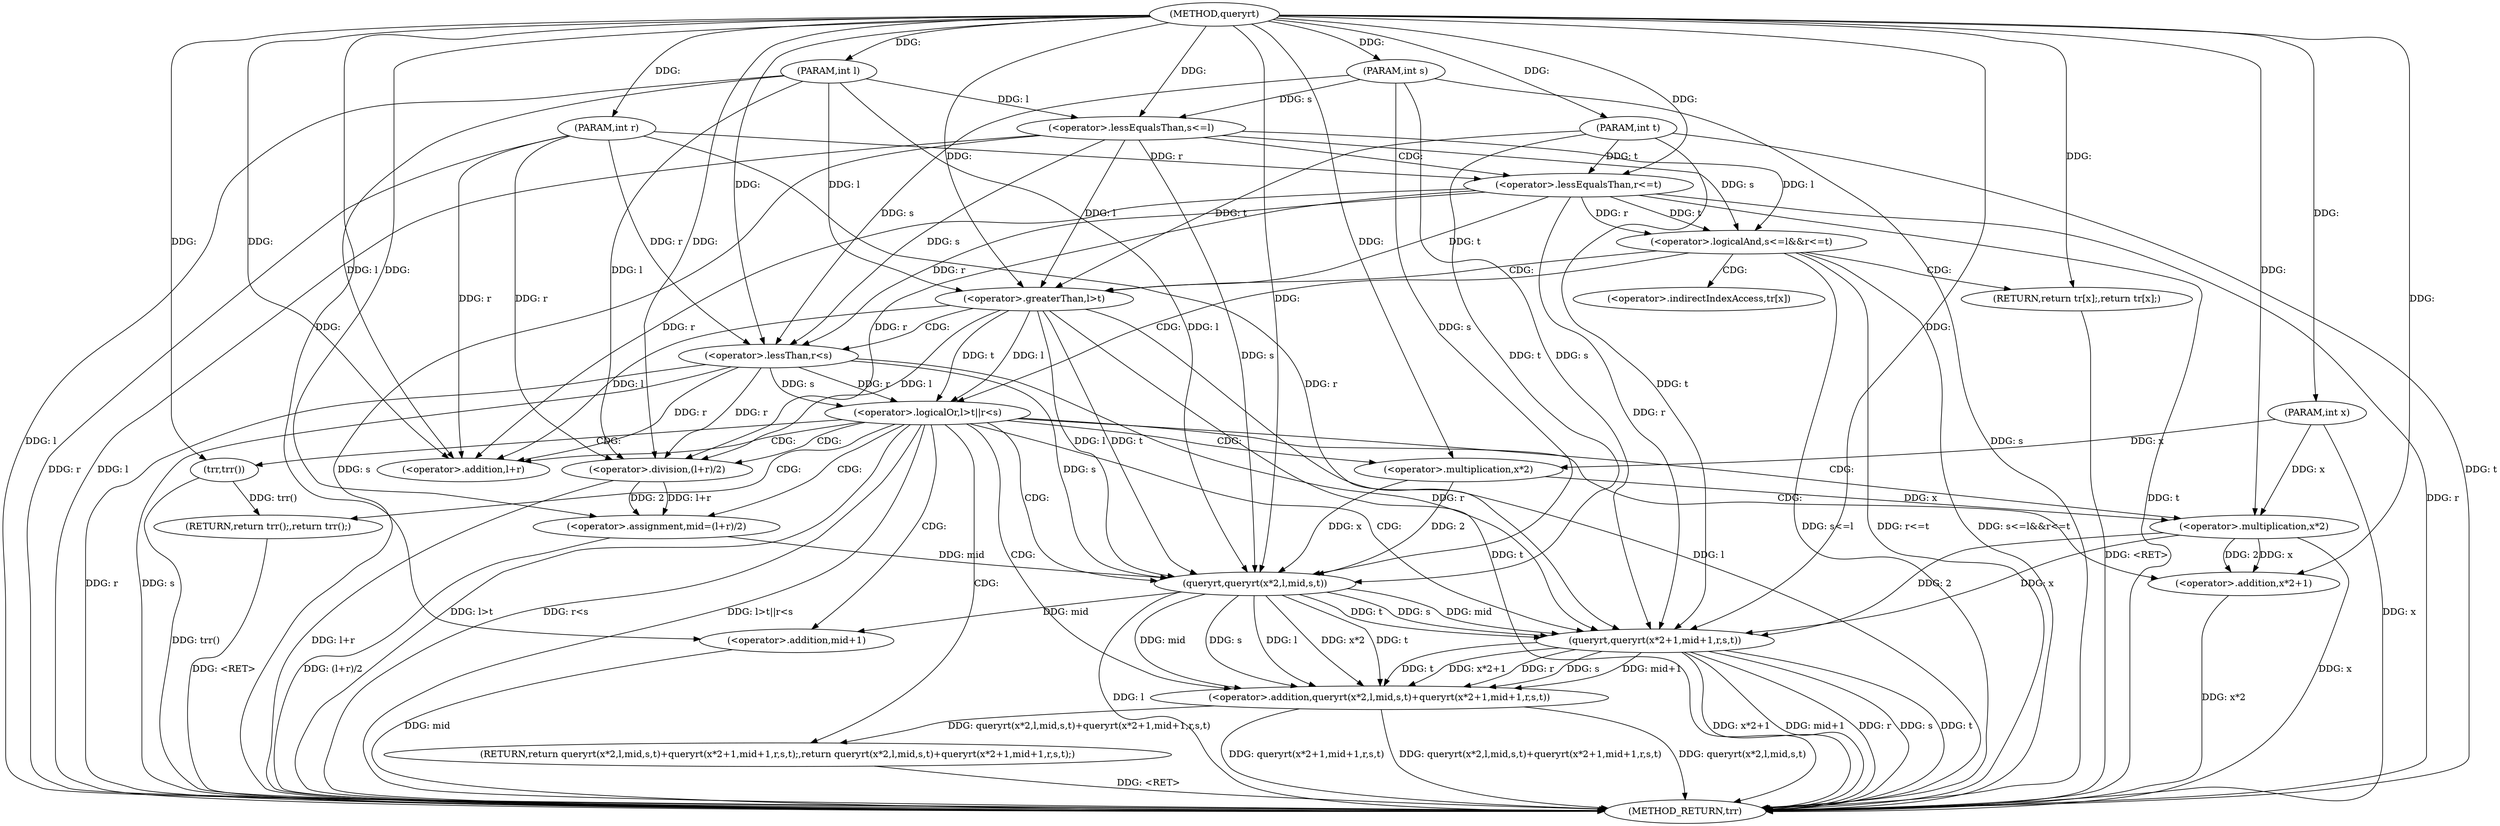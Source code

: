 digraph "queryrt" {  
"1001016" [label = "(METHOD,queryrt)" ]
"1001075" [label = "(METHOD_RETURN,trr)" ]
"1001017" [label = "(PARAM,int x)" ]
"1001018" [label = "(PARAM,int l)" ]
"1001019" [label = "(PARAM,int r)" ]
"1001020" [label = "(PARAM,int s)" ]
"1001021" [label = "(PARAM,int t)" ]
"1001046" [label = "(<operator>.assignment,mid=(l+r)/2)" ]
"1001053" [label = "(RETURN,return queryrt(x*2,l,mid,s,t)+queryrt(x*2+1,mid+1,r,s,t);,return queryrt(x*2,l,mid,s,t)+queryrt(x*2+1,mid+1,r,s,t);)" ]
"1001024" [label = "(<operator>.logicalAnd,s<=l&&r<=t)" ]
"1001031" [label = "(RETURN,return tr[x];,return tr[x];)" ]
"1001036" [label = "(<operator>.logicalOr,l>t||r<s)" ]
"1001043" [label = "(RETURN,return trr();,return trr();)" ]
"1001054" [label = "(<operator>.addition,queryrt(x*2,l,mid,s,t)+queryrt(x*2+1,mid+1,r,s,t))" ]
"1001044" [label = "(trr,trr())" ]
"1001048" [label = "(<operator>.division,(l+r)/2)" ]
"1001025" [label = "(<operator>.lessEqualsThan,s<=l)" ]
"1001028" [label = "(<operator>.lessEqualsThan,r<=t)" ]
"1001037" [label = "(<operator>.greaterThan,l>t)" ]
"1001040" [label = "(<operator>.lessThan,r<s)" ]
"1001049" [label = "(<operator>.addition,l+r)" ]
"1001055" [label = "(queryrt,queryrt(x*2,l,mid,s,t))" ]
"1001063" [label = "(queryrt,queryrt(x*2+1,mid+1,r,s,t))" ]
"1001056" [label = "(<operator>.multiplication,x*2)" ]
"1001064" [label = "(<operator>.addition,x*2+1)" ]
"1001069" [label = "(<operator>.addition,mid+1)" ]
"1001065" [label = "(<operator>.multiplication,x*2)" ]
"1001032" [label = "(<operator>.indirectIndexAccess,tr[x])" ]
  "1001053" -> "1001075"  [ label = "DDG: <RET>"] 
  "1001017" -> "1001075"  [ label = "DDG: x"] 
  "1001018" -> "1001075"  [ label = "DDG: l"] 
  "1001019" -> "1001075"  [ label = "DDG: r"] 
  "1001020" -> "1001075"  [ label = "DDG: s"] 
  "1001021" -> "1001075"  [ label = "DDG: t"] 
  "1001025" -> "1001075"  [ label = "DDG: s"] 
  "1001025" -> "1001075"  [ label = "DDG: l"] 
  "1001024" -> "1001075"  [ label = "DDG: s<=l"] 
  "1001028" -> "1001075"  [ label = "DDG: r"] 
  "1001028" -> "1001075"  [ label = "DDG: t"] 
  "1001024" -> "1001075"  [ label = "DDG: r<=t"] 
  "1001024" -> "1001075"  [ label = "DDG: s<=l&&r<=t"] 
  "1001037" -> "1001075"  [ label = "DDG: l"] 
  "1001037" -> "1001075"  [ label = "DDG: t"] 
  "1001036" -> "1001075"  [ label = "DDG: l>t"] 
  "1001040" -> "1001075"  [ label = "DDG: r"] 
  "1001040" -> "1001075"  [ label = "DDG: s"] 
  "1001036" -> "1001075"  [ label = "DDG: r<s"] 
  "1001036" -> "1001075"  [ label = "DDG: l>t||r<s"] 
  "1001048" -> "1001075"  [ label = "DDG: l+r"] 
  "1001046" -> "1001075"  [ label = "DDG: (l+r)/2"] 
  "1001055" -> "1001075"  [ label = "DDG: l"] 
  "1001054" -> "1001075"  [ label = "DDG: queryrt(x*2,l,mid,s,t)"] 
  "1001065" -> "1001075"  [ label = "DDG: x"] 
  "1001064" -> "1001075"  [ label = "DDG: x*2"] 
  "1001063" -> "1001075"  [ label = "DDG: x*2+1"] 
  "1001069" -> "1001075"  [ label = "DDG: mid"] 
  "1001063" -> "1001075"  [ label = "DDG: mid+1"] 
  "1001063" -> "1001075"  [ label = "DDG: r"] 
  "1001063" -> "1001075"  [ label = "DDG: s"] 
  "1001063" -> "1001075"  [ label = "DDG: t"] 
  "1001054" -> "1001075"  [ label = "DDG: queryrt(x*2+1,mid+1,r,s,t)"] 
  "1001054" -> "1001075"  [ label = "DDG: queryrt(x*2,l,mid,s,t)+queryrt(x*2+1,mid+1,r,s,t)"] 
  "1001044" -> "1001075"  [ label = "DDG: trr()"] 
  "1001043" -> "1001075"  [ label = "DDG: <RET>"] 
  "1001031" -> "1001075"  [ label = "DDG: <RET>"] 
  "1001016" -> "1001017"  [ label = "DDG: "] 
  "1001016" -> "1001018"  [ label = "DDG: "] 
  "1001016" -> "1001019"  [ label = "DDG: "] 
  "1001016" -> "1001020"  [ label = "DDG: "] 
  "1001016" -> "1001021"  [ label = "DDG: "] 
  "1001048" -> "1001046"  [ label = "DDG: l+r"] 
  "1001048" -> "1001046"  [ label = "DDG: 2"] 
  "1001054" -> "1001053"  [ label = "DDG: queryrt(x*2,l,mid,s,t)+queryrt(x*2+1,mid+1,r,s,t)"] 
  "1001016" -> "1001031"  [ label = "DDG: "] 
  "1001044" -> "1001043"  [ label = "DDG: trr()"] 
  "1001016" -> "1001046"  [ label = "DDG: "] 
  "1001055" -> "1001054"  [ label = "DDG: mid"] 
  "1001055" -> "1001054"  [ label = "DDG: s"] 
  "1001055" -> "1001054"  [ label = "DDG: l"] 
  "1001055" -> "1001054"  [ label = "DDG: x*2"] 
  "1001055" -> "1001054"  [ label = "DDG: t"] 
  "1001063" -> "1001054"  [ label = "DDG: mid+1"] 
  "1001063" -> "1001054"  [ label = "DDG: t"] 
  "1001063" -> "1001054"  [ label = "DDG: x*2+1"] 
  "1001063" -> "1001054"  [ label = "DDG: r"] 
  "1001063" -> "1001054"  [ label = "DDG: s"] 
  "1001025" -> "1001024"  [ label = "DDG: l"] 
  "1001025" -> "1001024"  [ label = "DDG: s"] 
  "1001028" -> "1001024"  [ label = "DDG: r"] 
  "1001028" -> "1001024"  [ label = "DDG: t"] 
  "1001037" -> "1001036"  [ label = "DDG: l"] 
  "1001037" -> "1001036"  [ label = "DDG: t"] 
  "1001040" -> "1001036"  [ label = "DDG: s"] 
  "1001040" -> "1001036"  [ label = "DDG: r"] 
  "1001016" -> "1001044"  [ label = "DDG: "] 
  "1001028" -> "1001048"  [ label = "DDG: r"] 
  "1001040" -> "1001048"  [ label = "DDG: r"] 
  "1001019" -> "1001048"  [ label = "DDG: r"] 
  "1001016" -> "1001048"  [ label = "DDG: "] 
  "1001037" -> "1001048"  [ label = "DDG: l"] 
  "1001018" -> "1001048"  [ label = "DDG: l"] 
  "1001020" -> "1001025"  [ label = "DDG: s"] 
  "1001016" -> "1001025"  [ label = "DDG: "] 
  "1001018" -> "1001025"  [ label = "DDG: l"] 
  "1001019" -> "1001028"  [ label = "DDG: r"] 
  "1001016" -> "1001028"  [ label = "DDG: "] 
  "1001021" -> "1001028"  [ label = "DDG: t"] 
  "1001025" -> "1001037"  [ label = "DDG: l"] 
  "1001018" -> "1001037"  [ label = "DDG: l"] 
  "1001016" -> "1001037"  [ label = "DDG: "] 
  "1001028" -> "1001037"  [ label = "DDG: t"] 
  "1001021" -> "1001037"  [ label = "DDG: t"] 
  "1001028" -> "1001040"  [ label = "DDG: r"] 
  "1001019" -> "1001040"  [ label = "DDG: r"] 
  "1001016" -> "1001040"  [ label = "DDG: "] 
  "1001025" -> "1001040"  [ label = "DDG: s"] 
  "1001020" -> "1001040"  [ label = "DDG: s"] 
  "1001037" -> "1001049"  [ label = "DDG: l"] 
  "1001018" -> "1001049"  [ label = "DDG: l"] 
  "1001016" -> "1001049"  [ label = "DDG: "] 
  "1001028" -> "1001049"  [ label = "DDG: r"] 
  "1001040" -> "1001049"  [ label = "DDG: r"] 
  "1001019" -> "1001049"  [ label = "DDG: r"] 
  "1001056" -> "1001055"  [ label = "DDG: 2"] 
  "1001056" -> "1001055"  [ label = "DDG: x"] 
  "1001046" -> "1001055"  [ label = "DDG: mid"] 
  "1001016" -> "1001055"  [ label = "DDG: "] 
  "1001025" -> "1001055"  [ label = "DDG: s"] 
  "1001040" -> "1001055"  [ label = "DDG: s"] 
  "1001020" -> "1001055"  [ label = "DDG: s"] 
  "1001018" -> "1001055"  [ label = "DDG: l"] 
  "1001037" -> "1001055"  [ label = "DDG: l"] 
  "1001037" -> "1001055"  [ label = "DDG: t"] 
  "1001021" -> "1001055"  [ label = "DDG: t"] 
  "1001055" -> "1001063"  [ label = "DDG: t"] 
  "1001021" -> "1001063"  [ label = "DDG: t"] 
  "1001016" -> "1001063"  [ label = "DDG: "] 
  "1001019" -> "1001063"  [ label = "DDG: r"] 
  "1001028" -> "1001063"  [ label = "DDG: r"] 
  "1001040" -> "1001063"  [ label = "DDG: r"] 
  "1001055" -> "1001063"  [ label = "DDG: s"] 
  "1001020" -> "1001063"  [ label = "DDG: s"] 
  "1001055" -> "1001063"  [ label = "DDG: mid"] 
  "1001065" -> "1001063"  [ label = "DDG: 2"] 
  "1001065" -> "1001063"  [ label = "DDG: x"] 
  "1001017" -> "1001056"  [ label = "DDG: x"] 
  "1001016" -> "1001056"  [ label = "DDG: "] 
  "1001065" -> "1001064"  [ label = "DDG: 2"] 
  "1001065" -> "1001064"  [ label = "DDG: x"] 
  "1001016" -> "1001064"  [ label = "DDG: "] 
  "1001055" -> "1001069"  [ label = "DDG: mid"] 
  "1001016" -> "1001069"  [ label = "DDG: "] 
  "1001056" -> "1001065"  [ label = "DDG: x"] 
  "1001017" -> "1001065"  [ label = "DDG: x"] 
  "1001016" -> "1001065"  [ label = "DDG: "] 
  "1001024" -> "1001037"  [ label = "CDG: "] 
  "1001024" -> "1001031"  [ label = "CDG: "] 
  "1001024" -> "1001036"  [ label = "CDG: "] 
  "1001024" -> "1001032"  [ label = "CDG: "] 
  "1001036" -> "1001043"  [ label = "CDG: "] 
  "1001036" -> "1001054"  [ label = "CDG: "] 
  "1001036" -> "1001069"  [ label = "CDG: "] 
  "1001036" -> "1001046"  [ label = "CDG: "] 
  "1001036" -> "1001053"  [ label = "CDG: "] 
  "1001036" -> "1001063"  [ label = "CDG: "] 
  "1001036" -> "1001065"  [ label = "CDG: "] 
  "1001036" -> "1001056"  [ label = "CDG: "] 
  "1001036" -> "1001055"  [ label = "CDG: "] 
  "1001036" -> "1001049"  [ label = "CDG: "] 
  "1001036" -> "1001044"  [ label = "CDG: "] 
  "1001036" -> "1001048"  [ label = "CDG: "] 
  "1001036" -> "1001064"  [ label = "CDG: "] 
  "1001025" -> "1001028"  [ label = "CDG: "] 
  "1001037" -> "1001040"  [ label = "CDG: "] 
}
